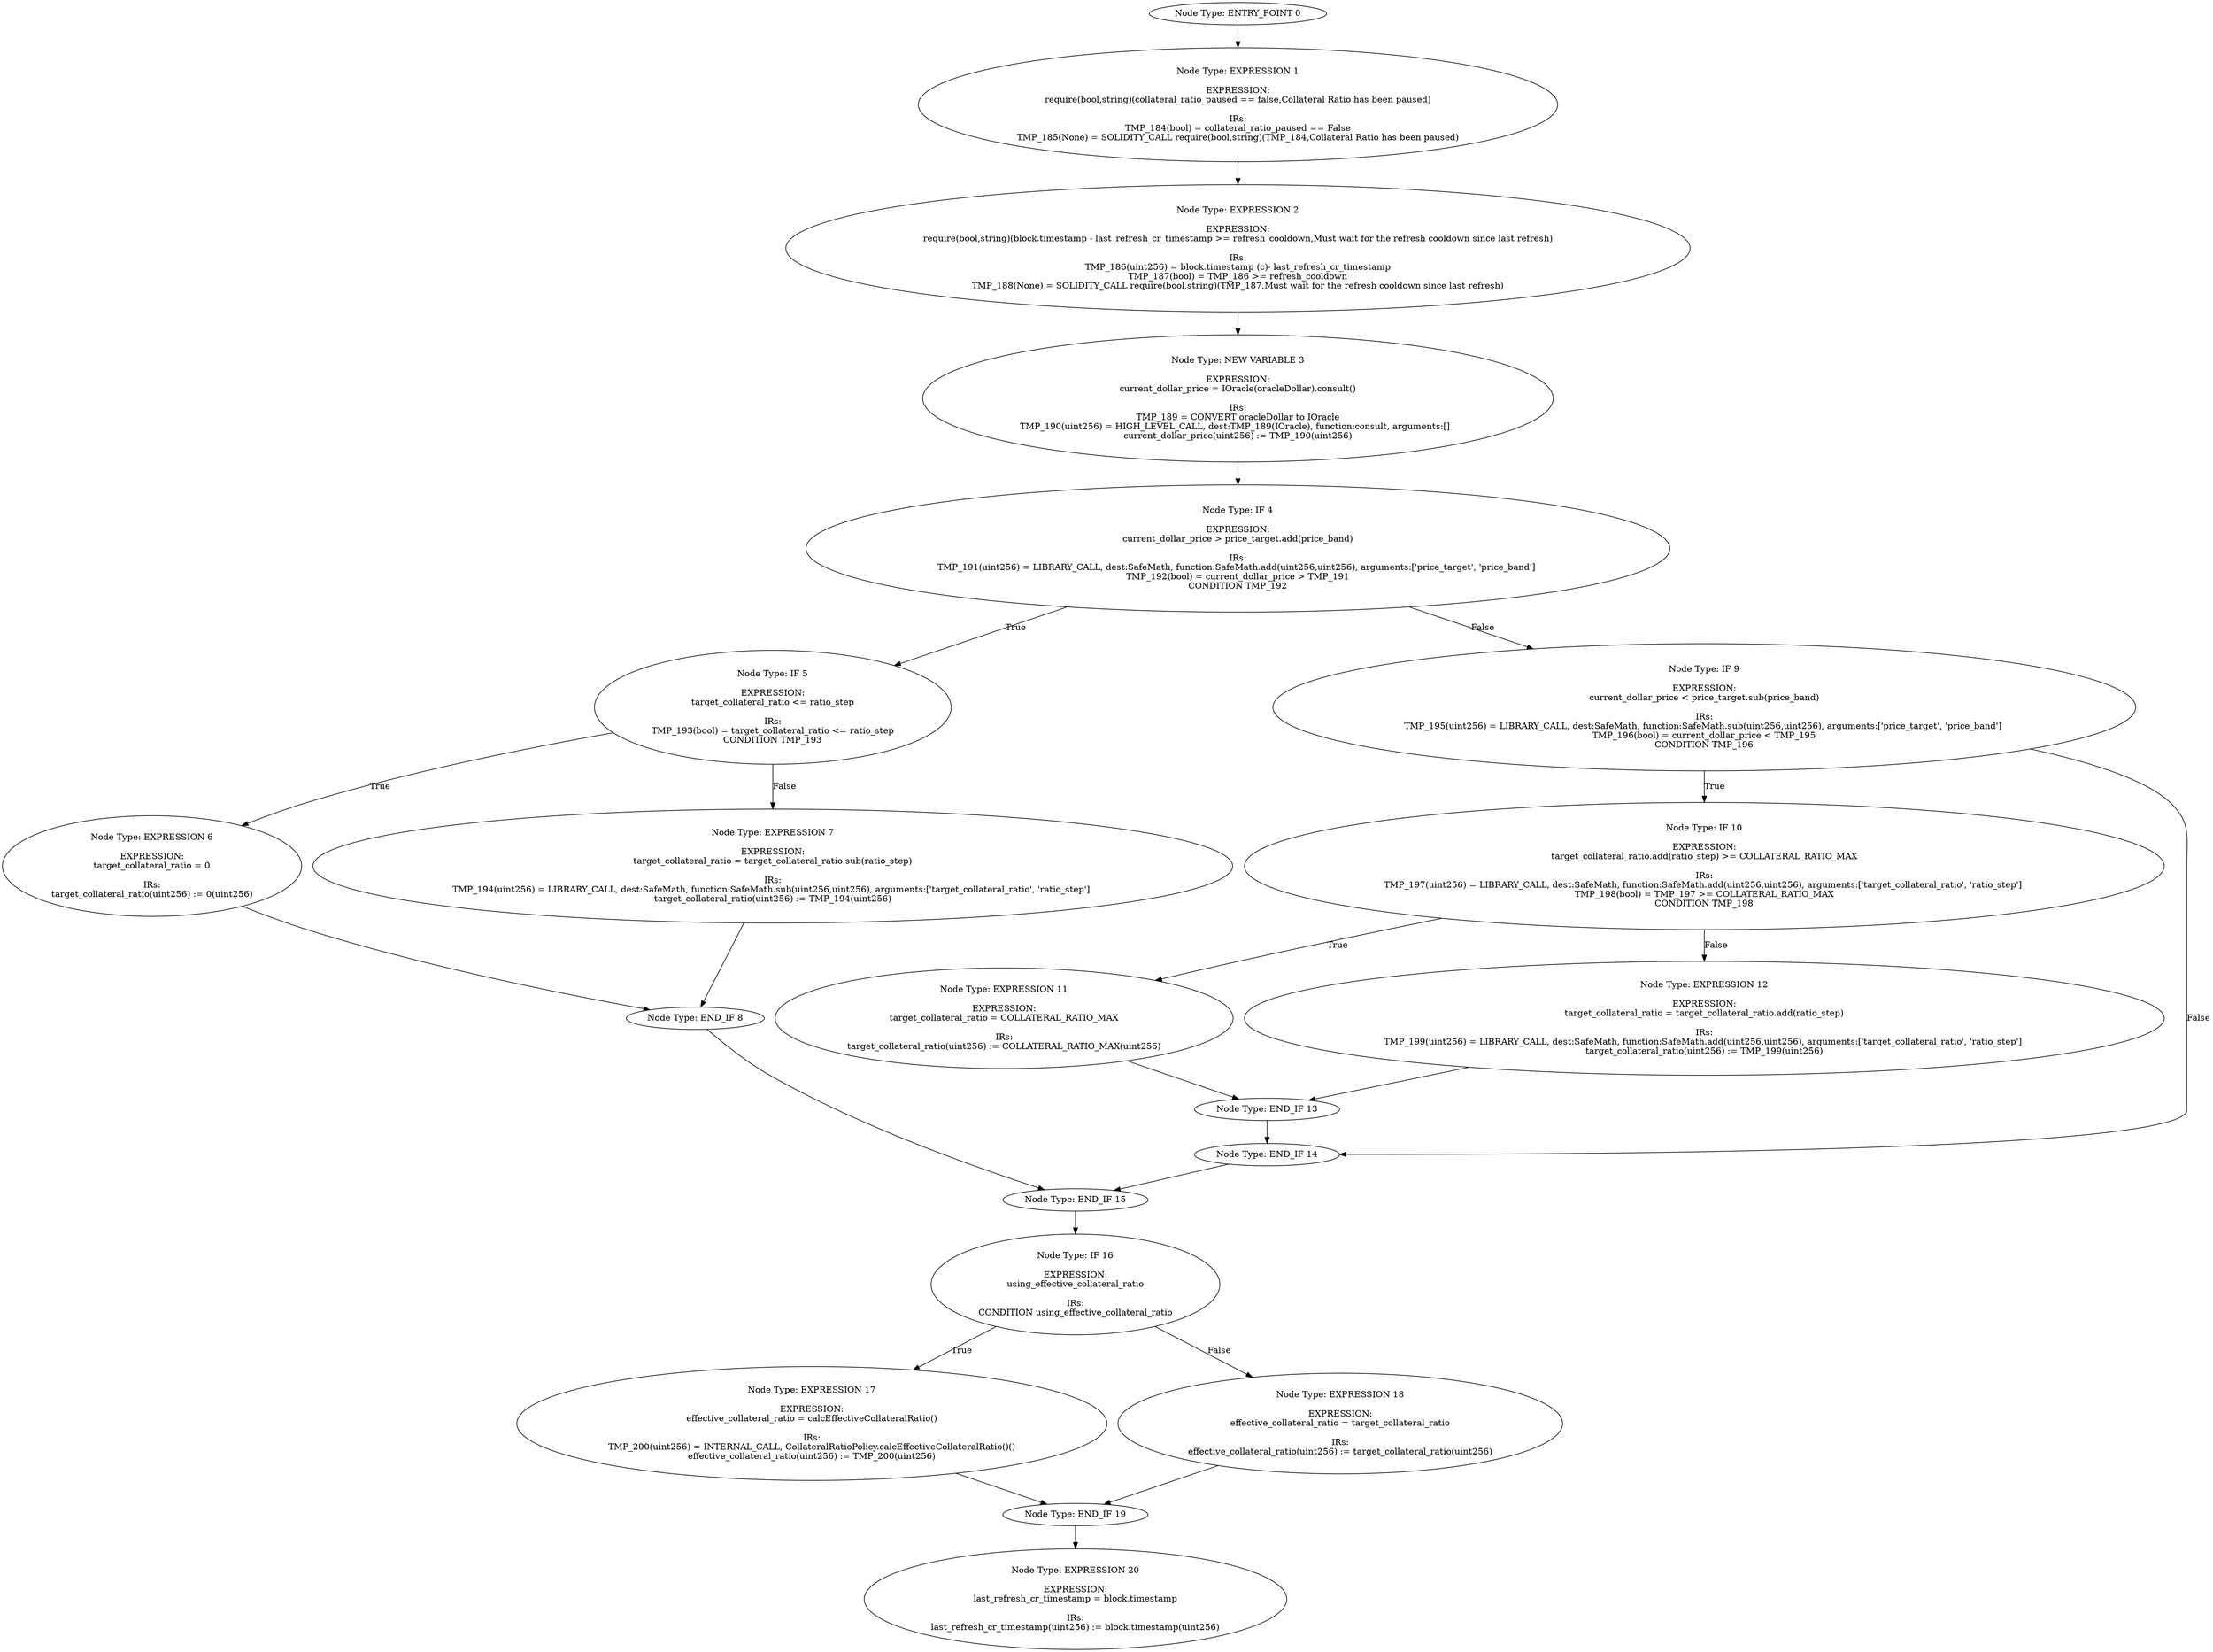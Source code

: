 digraph{
0[label="Node Type: ENTRY_POINT 0
"];
0->1;
1[label="Node Type: EXPRESSION 1

EXPRESSION:
require(bool,string)(collateral_ratio_paused == false,Collateral Ratio has been paused)

IRs:
TMP_184(bool) = collateral_ratio_paused == False
TMP_185(None) = SOLIDITY_CALL require(bool,string)(TMP_184,Collateral Ratio has been paused)"];
1->2;
2[label="Node Type: EXPRESSION 2

EXPRESSION:
require(bool,string)(block.timestamp - last_refresh_cr_timestamp >= refresh_cooldown,Must wait for the refresh cooldown since last refresh)

IRs:
TMP_186(uint256) = block.timestamp (c)- last_refresh_cr_timestamp
TMP_187(bool) = TMP_186 >= refresh_cooldown
TMP_188(None) = SOLIDITY_CALL require(bool,string)(TMP_187,Must wait for the refresh cooldown since last refresh)"];
2->3;
3[label="Node Type: NEW VARIABLE 3

EXPRESSION:
current_dollar_price = IOracle(oracleDollar).consult()

IRs:
TMP_189 = CONVERT oracleDollar to IOracle
TMP_190(uint256) = HIGH_LEVEL_CALL, dest:TMP_189(IOracle), function:consult, arguments:[]  
current_dollar_price(uint256) := TMP_190(uint256)"];
3->4;
4[label="Node Type: IF 4

EXPRESSION:
current_dollar_price > price_target.add(price_band)

IRs:
TMP_191(uint256) = LIBRARY_CALL, dest:SafeMath, function:SafeMath.add(uint256,uint256), arguments:['price_target', 'price_band'] 
TMP_192(bool) = current_dollar_price > TMP_191
CONDITION TMP_192"];
4->5[label="True"];
4->9[label="False"];
5[label="Node Type: IF 5

EXPRESSION:
target_collateral_ratio <= ratio_step

IRs:
TMP_193(bool) = target_collateral_ratio <= ratio_step
CONDITION TMP_193"];
5->6[label="True"];
5->7[label="False"];
6[label="Node Type: EXPRESSION 6

EXPRESSION:
target_collateral_ratio = 0

IRs:
target_collateral_ratio(uint256) := 0(uint256)"];
6->8;
7[label="Node Type: EXPRESSION 7

EXPRESSION:
target_collateral_ratio = target_collateral_ratio.sub(ratio_step)

IRs:
TMP_194(uint256) = LIBRARY_CALL, dest:SafeMath, function:SafeMath.sub(uint256,uint256), arguments:['target_collateral_ratio', 'ratio_step'] 
target_collateral_ratio(uint256) := TMP_194(uint256)"];
7->8;
8[label="Node Type: END_IF 8
"];
8->15;
9[label="Node Type: IF 9

EXPRESSION:
current_dollar_price < price_target.sub(price_band)

IRs:
TMP_195(uint256) = LIBRARY_CALL, dest:SafeMath, function:SafeMath.sub(uint256,uint256), arguments:['price_target', 'price_band'] 
TMP_196(bool) = current_dollar_price < TMP_195
CONDITION TMP_196"];
9->10[label="True"];
9->14[label="False"];
10[label="Node Type: IF 10

EXPRESSION:
target_collateral_ratio.add(ratio_step) >= COLLATERAL_RATIO_MAX

IRs:
TMP_197(uint256) = LIBRARY_CALL, dest:SafeMath, function:SafeMath.add(uint256,uint256), arguments:['target_collateral_ratio', 'ratio_step'] 
TMP_198(bool) = TMP_197 >= COLLATERAL_RATIO_MAX
CONDITION TMP_198"];
10->11[label="True"];
10->12[label="False"];
11[label="Node Type: EXPRESSION 11

EXPRESSION:
target_collateral_ratio = COLLATERAL_RATIO_MAX

IRs:
target_collateral_ratio(uint256) := COLLATERAL_RATIO_MAX(uint256)"];
11->13;
12[label="Node Type: EXPRESSION 12

EXPRESSION:
target_collateral_ratio = target_collateral_ratio.add(ratio_step)

IRs:
TMP_199(uint256) = LIBRARY_CALL, dest:SafeMath, function:SafeMath.add(uint256,uint256), arguments:['target_collateral_ratio', 'ratio_step'] 
target_collateral_ratio(uint256) := TMP_199(uint256)"];
12->13;
13[label="Node Type: END_IF 13
"];
13->14;
14[label="Node Type: END_IF 14
"];
14->15;
15[label="Node Type: END_IF 15
"];
15->16;
16[label="Node Type: IF 16

EXPRESSION:
using_effective_collateral_ratio

IRs:
CONDITION using_effective_collateral_ratio"];
16->17[label="True"];
16->18[label="False"];
17[label="Node Type: EXPRESSION 17

EXPRESSION:
effective_collateral_ratio = calcEffectiveCollateralRatio()

IRs:
TMP_200(uint256) = INTERNAL_CALL, CollateralRatioPolicy.calcEffectiveCollateralRatio()()
effective_collateral_ratio(uint256) := TMP_200(uint256)"];
17->19;
18[label="Node Type: EXPRESSION 18

EXPRESSION:
effective_collateral_ratio = target_collateral_ratio

IRs:
effective_collateral_ratio(uint256) := target_collateral_ratio(uint256)"];
18->19;
19[label="Node Type: END_IF 19
"];
19->20;
20[label="Node Type: EXPRESSION 20

EXPRESSION:
last_refresh_cr_timestamp = block.timestamp

IRs:
last_refresh_cr_timestamp(uint256) := block.timestamp(uint256)"];
}
